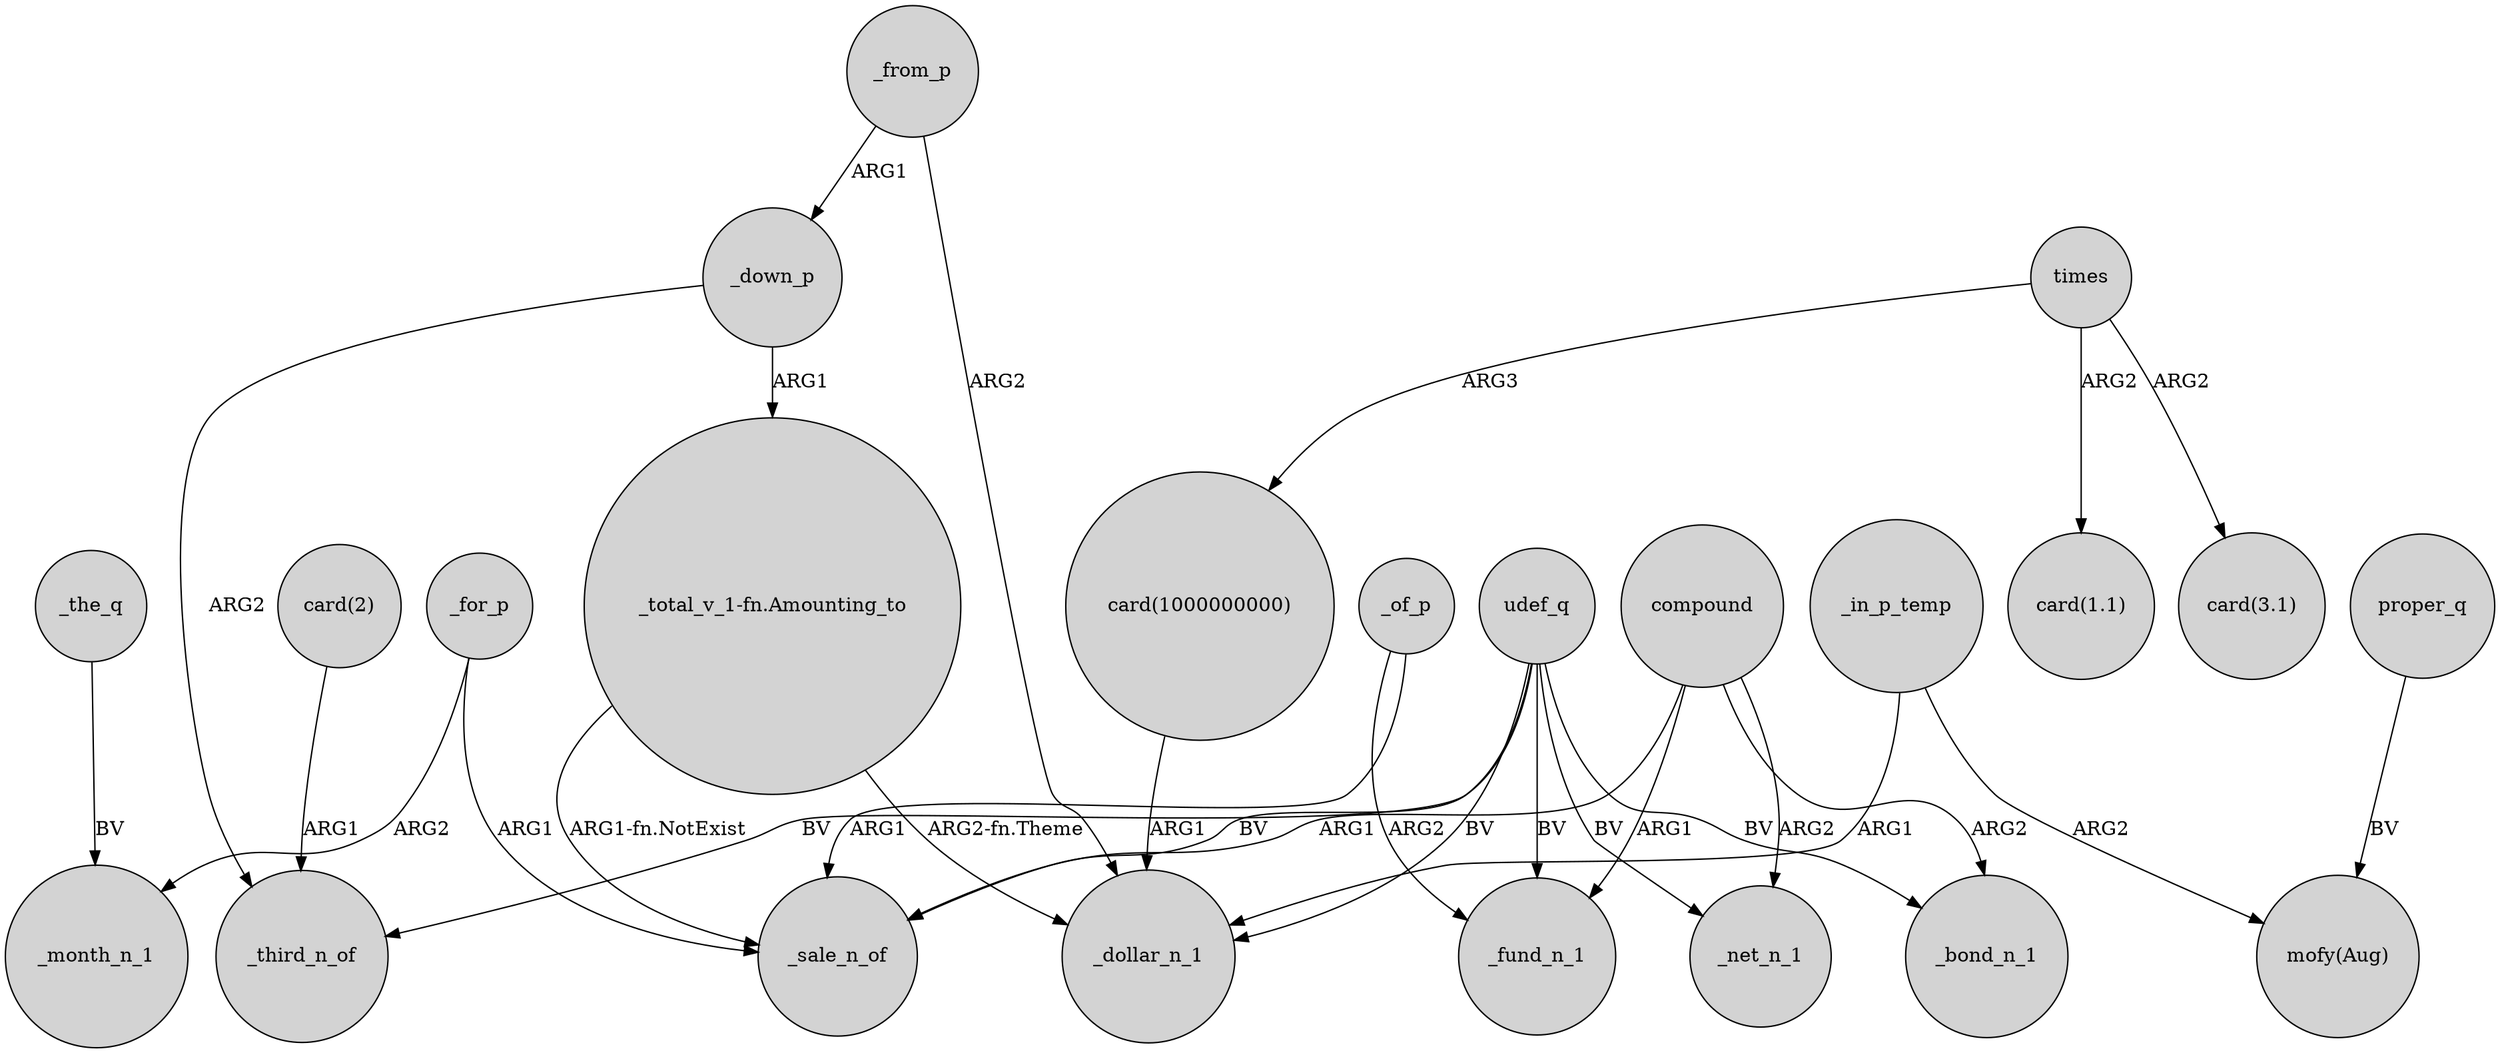 digraph {
	node [shape=circle style=filled]
	_for_p -> _month_n_1 [label=ARG2]
	"card(2)" -> _third_n_of [label=ARG1]
	udef_q -> _third_n_of [label=BV]
	_from_p -> _down_p [label=ARG1]
	times -> "card(1.1)" [label=ARG2]
	_down_p -> _third_n_of [label=ARG2]
	times -> "card(1000000000)" [label=ARG3]
	_of_p -> _sale_n_of [label=ARG1]
	_the_q -> _month_n_1 [label=BV]
	_of_p -> _fund_n_1 [label=ARG2]
	udef_q -> _bond_n_1 [label=BV]
	_in_p_temp -> "mofy(Aug)" [label=ARG2]
	compound -> _net_n_1 [label=ARG2]
	proper_q -> "mofy(Aug)" [label=BV]
	_for_p -> _sale_n_of [label=ARG1]
	"_total_v_1-fn.Amounting_to" -> _sale_n_of [label="ARG1-fn.NotExist"]
	udef_q -> _fund_n_1 [label=BV]
	udef_q -> _sale_n_of [label=BV]
	compound -> _bond_n_1 [label=ARG2]
	udef_q -> _net_n_1 [label=BV]
	_down_p -> "_total_v_1-fn.Amounting_to" [label=ARG1]
	times -> "card(3.1)" [label=ARG2]
	udef_q -> _dollar_n_1 [label=BV]
	_in_p_temp -> _dollar_n_1 [label=ARG1]
	"card(1000000000)" -> _dollar_n_1 [label=ARG1]
	_from_p -> _dollar_n_1 [label=ARG2]
	"_total_v_1-fn.Amounting_to" -> _dollar_n_1 [label="ARG2-fn.Theme"]
	compound -> _sale_n_of [label=ARG1]
	compound -> _fund_n_1 [label=ARG1]
}
